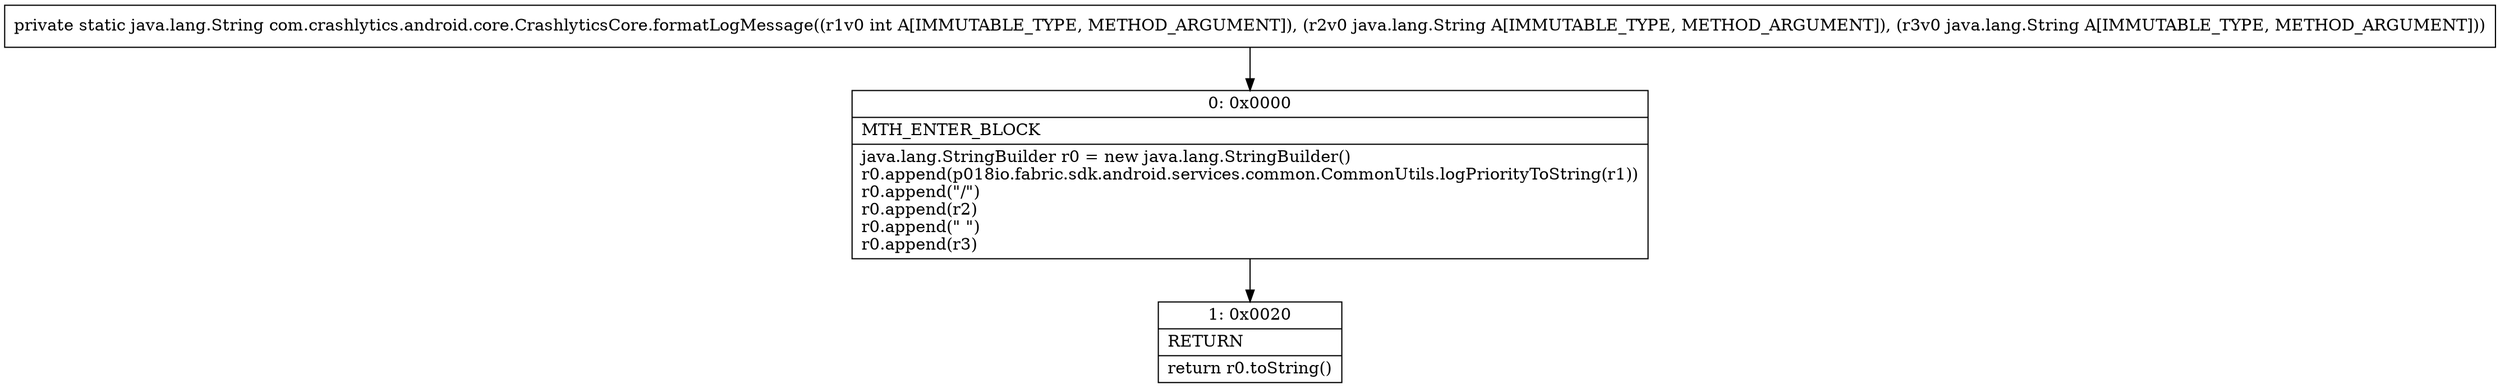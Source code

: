 digraph "CFG forcom.crashlytics.android.core.CrashlyticsCore.formatLogMessage(ILjava\/lang\/String;Ljava\/lang\/String;)Ljava\/lang\/String;" {
Node_0 [shape=record,label="{0\:\ 0x0000|MTH_ENTER_BLOCK\l|java.lang.StringBuilder r0 = new java.lang.StringBuilder()\lr0.append(p018io.fabric.sdk.android.services.common.CommonUtils.logPriorityToString(r1))\lr0.append(\"\/\")\lr0.append(r2)\lr0.append(\" \")\lr0.append(r3)\l}"];
Node_1 [shape=record,label="{1\:\ 0x0020|RETURN\l|return r0.toString()\l}"];
MethodNode[shape=record,label="{private static java.lang.String com.crashlytics.android.core.CrashlyticsCore.formatLogMessage((r1v0 int A[IMMUTABLE_TYPE, METHOD_ARGUMENT]), (r2v0 java.lang.String A[IMMUTABLE_TYPE, METHOD_ARGUMENT]), (r3v0 java.lang.String A[IMMUTABLE_TYPE, METHOD_ARGUMENT])) }"];
MethodNode -> Node_0;
Node_0 -> Node_1;
}


